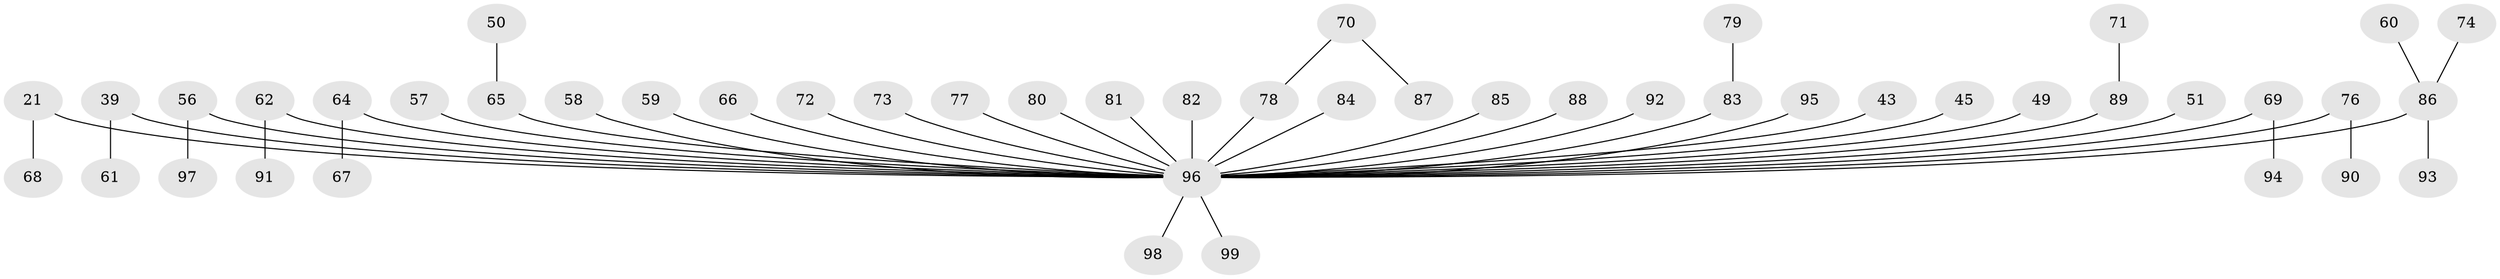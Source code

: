 // original degree distribution, {6: 0.010101010101010102, 7: 0.030303030303030304, 2: 0.20202020202020202, 4: 0.06060606060606061, 5: 0.020202020202020204, 1: 0.5353535353535354, 3: 0.1414141414141414}
// Generated by graph-tools (version 1.1) at 2025/56/03/04/25 21:56:39]
// undirected, 49 vertices, 48 edges
graph export_dot {
graph [start="1"]
  node [color=gray90,style=filled];
  21;
  39;
  43;
  45;
  49;
  50;
  51;
  56 [super="+33"];
  57;
  58;
  59;
  60;
  61;
  62;
  64;
  65 [super="+25"];
  66;
  67;
  68;
  69;
  70;
  71;
  72;
  73;
  74;
  76;
  77;
  78 [super="+54"];
  79;
  80;
  81;
  82;
  83 [super="+63"];
  84;
  85;
  86 [super="+42"];
  87;
  88;
  89 [super="+52"];
  90;
  91;
  92;
  93;
  94;
  95;
  96 [super="+9+11+55+75+44+46+16+41"];
  97;
  98;
  99;
  21 -- 68;
  21 -- 96;
  39 -- 61;
  39 -- 96;
  43 -- 96;
  45 -- 96;
  49 -- 96;
  50 -- 65;
  51 -- 96;
  56 -- 97;
  56 -- 96;
  57 -- 96;
  58 -- 96;
  59 -- 96;
  60 -- 86;
  62 -- 91;
  62 -- 96;
  64 -- 67;
  64 -- 96;
  65 -- 96;
  66 -- 96;
  69 -- 94;
  69 -- 96;
  70 -- 87;
  70 -- 78;
  71 -- 89;
  72 -- 96;
  73 -- 96;
  74 -- 86;
  76 -- 90;
  76 -- 96;
  77 -- 96;
  78 -- 96;
  79 -- 83;
  80 -- 96;
  81 -- 96;
  82 -- 96;
  83 -- 96;
  84 -- 96;
  85 -- 96;
  86 -- 93;
  86 -- 96;
  88 -- 96;
  89 -- 96;
  92 -- 96;
  95 -- 96;
  96 -- 98;
  96 -- 99;
}
